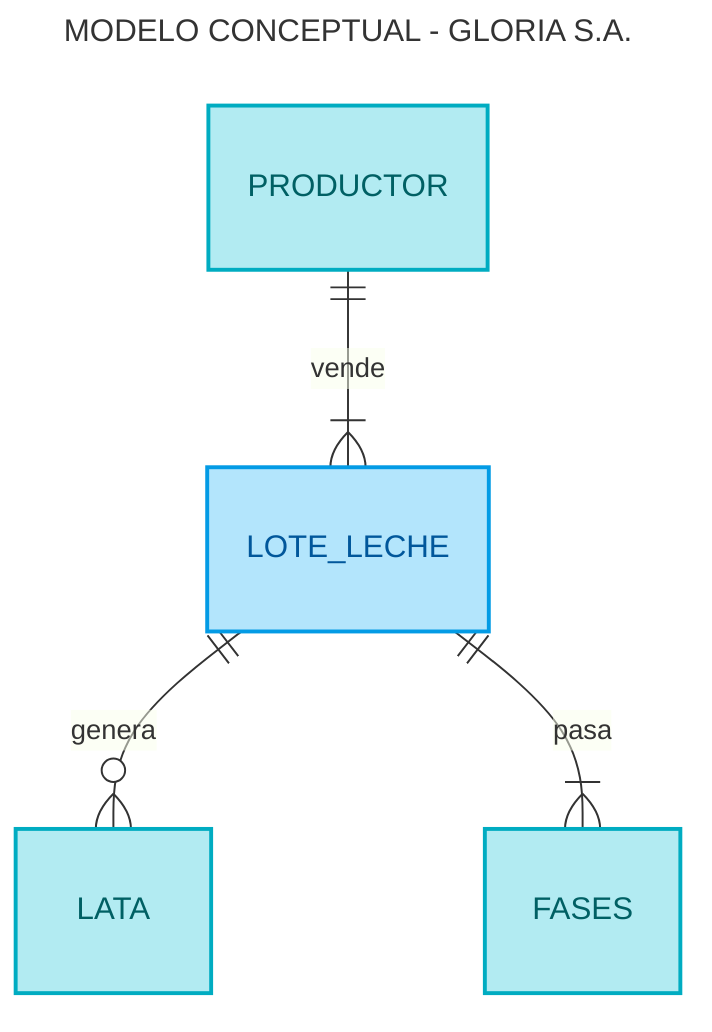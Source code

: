 ---
title: MODELO CONCEPTUAL - GLORIA S.A.
---
erDiagram
    PRODUCTOR ||--|{ LOTE_LECHE : vende
    LOTE_LECHE ||--o{ LATA : genera
    LOTE_LECHE ||--|{ FASES : pasa

style PRODUCTOR fill:#B2EBF2,stroke:#00ACC1,stroke-width:2px,color:#006064
style LOTE_LECHE fill:#B3E5FC,stroke:#039BE5,stroke-width:2px,color:#01579B
style FASES fill:#B2EBF2,stroke:#00ACC1,stroke-width:2px,color:#006064
style LATA fill:#B2EBF2,stroke:#00ACC1,stroke-width:2px,color:#006064